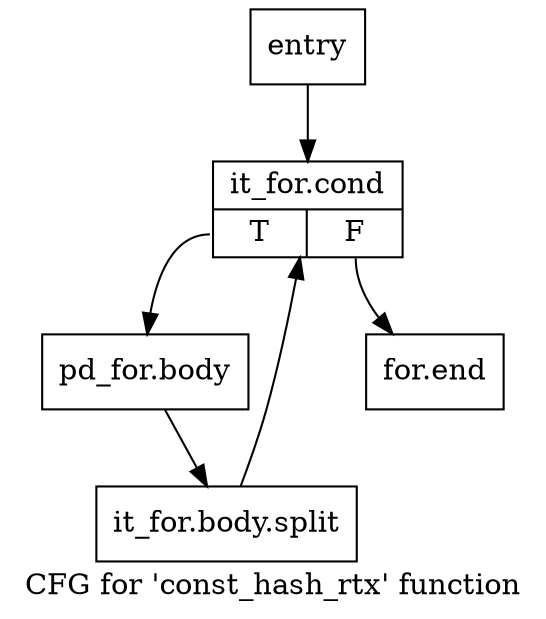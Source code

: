 digraph "CFG for 'const_hash_rtx' function" {
	label="CFG for 'const_hash_rtx' function";

	Node0x99618a0 [shape=record,label="{entry}"];
	Node0x99618a0 -> Node0x99618f0;
	Node0x99618f0 [shape=record,label="{it_for.cond|{<s0>T|<s1>F}}"];
	Node0x99618f0:s0 -> Node0x996e120;
	Node0x99618f0:s1 -> Node0x996e170;
	Node0x996e120 [shape=record,label="{pd_for.body}"];
	Node0x996e120 -> Node0xeeb0e80;
	Node0xeeb0e80 [shape=record,label="{it_for.body.split}"];
	Node0xeeb0e80 -> Node0x99618f0;
	Node0x996e170 [shape=record,label="{for.end}"];
}
